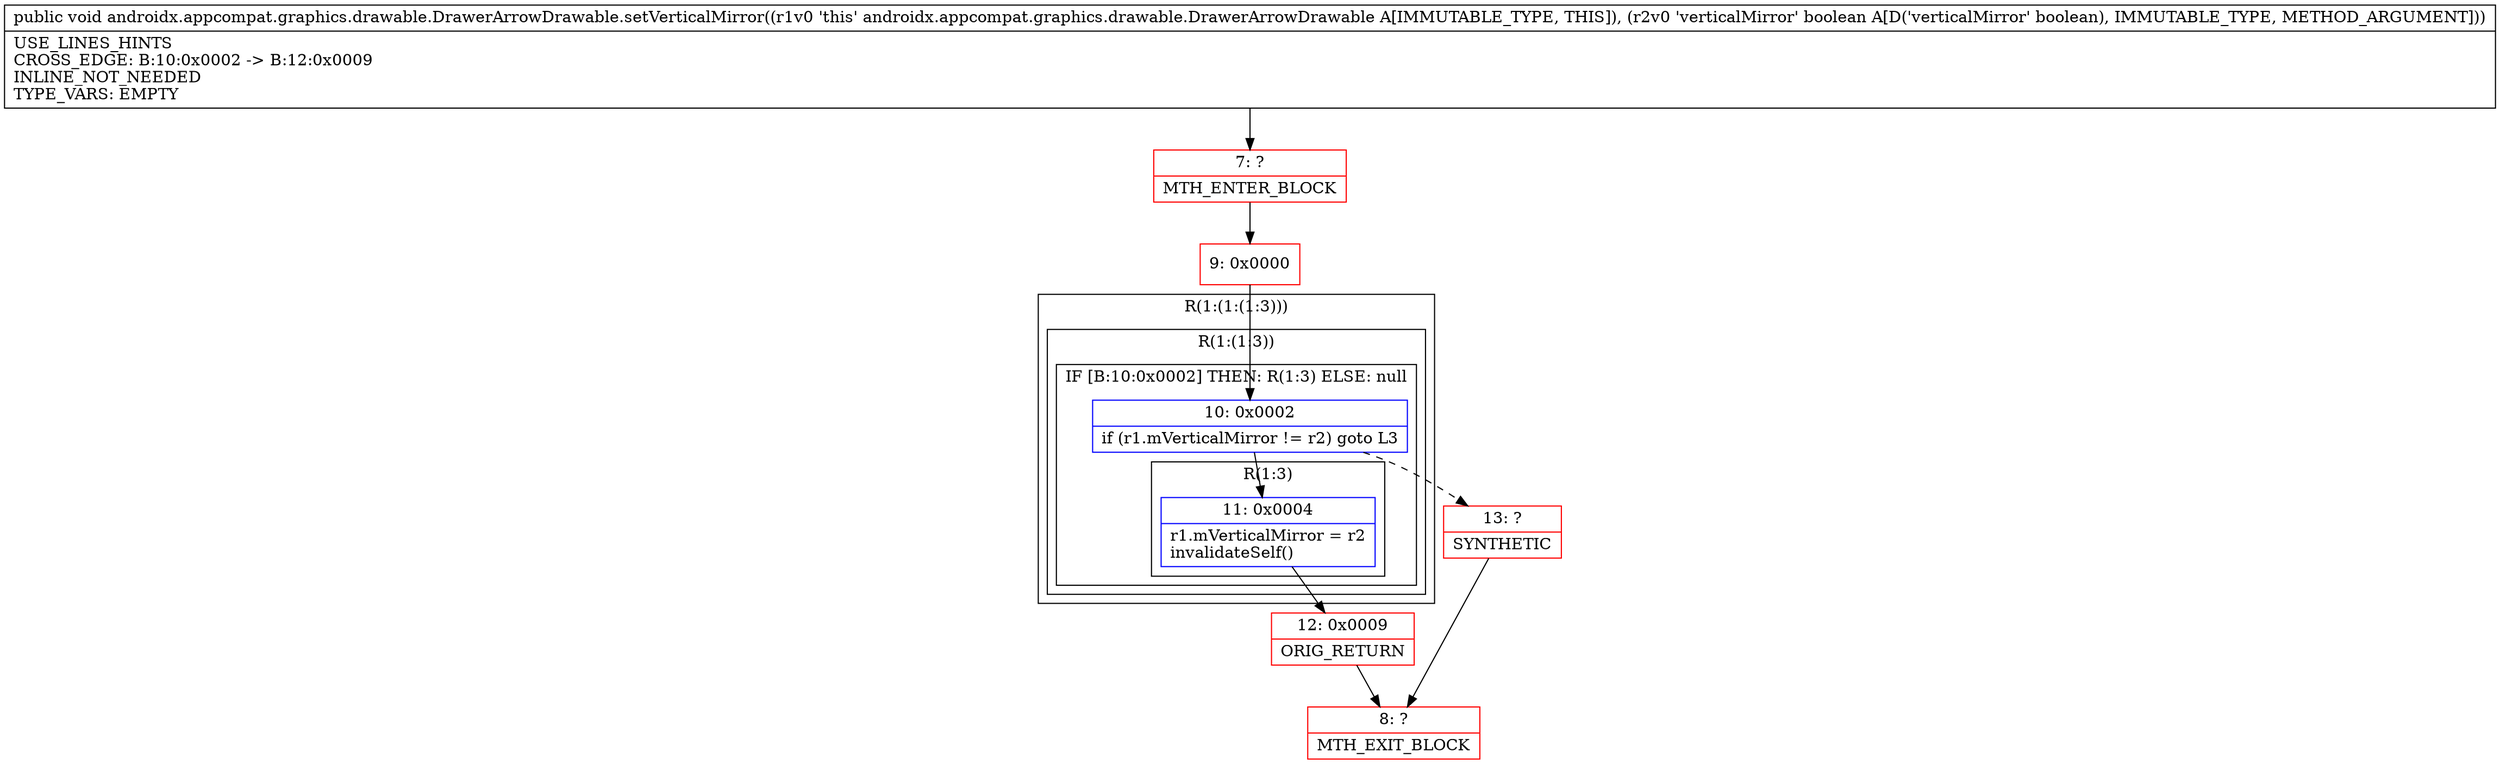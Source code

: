digraph "CFG forandroidx.appcompat.graphics.drawable.DrawerArrowDrawable.setVerticalMirror(Z)V" {
subgraph cluster_Region_891532428 {
label = "R(1:(1:(1:3)))";
node [shape=record,color=blue];
subgraph cluster_Region_1861126719 {
label = "R(1:(1:3))";
node [shape=record,color=blue];
subgraph cluster_IfRegion_652644380 {
label = "IF [B:10:0x0002] THEN: R(1:3) ELSE: null";
node [shape=record,color=blue];
Node_10 [shape=record,label="{10\:\ 0x0002|if (r1.mVerticalMirror != r2) goto L3\l}"];
subgraph cluster_Region_1991903199 {
label = "R(1:3)";
node [shape=record,color=blue];
Node_11 [shape=record,label="{11\:\ 0x0004|r1.mVerticalMirror = r2\linvalidateSelf()\l}"];
}
}
}
}
Node_7 [shape=record,color=red,label="{7\:\ ?|MTH_ENTER_BLOCK\l}"];
Node_9 [shape=record,color=red,label="{9\:\ 0x0000}"];
Node_12 [shape=record,color=red,label="{12\:\ 0x0009|ORIG_RETURN\l}"];
Node_8 [shape=record,color=red,label="{8\:\ ?|MTH_EXIT_BLOCK\l}"];
Node_13 [shape=record,color=red,label="{13\:\ ?|SYNTHETIC\l}"];
MethodNode[shape=record,label="{public void androidx.appcompat.graphics.drawable.DrawerArrowDrawable.setVerticalMirror((r1v0 'this' androidx.appcompat.graphics.drawable.DrawerArrowDrawable A[IMMUTABLE_TYPE, THIS]), (r2v0 'verticalMirror' boolean A[D('verticalMirror' boolean), IMMUTABLE_TYPE, METHOD_ARGUMENT]))  | USE_LINES_HINTS\lCROSS_EDGE: B:10:0x0002 \-\> B:12:0x0009\lINLINE_NOT_NEEDED\lTYPE_VARS: EMPTY\l}"];
MethodNode -> Node_7;Node_10 -> Node_11;
Node_10 -> Node_13[style=dashed];
Node_11 -> Node_12;
Node_7 -> Node_9;
Node_9 -> Node_10;
Node_12 -> Node_8;
Node_13 -> Node_8;
}

